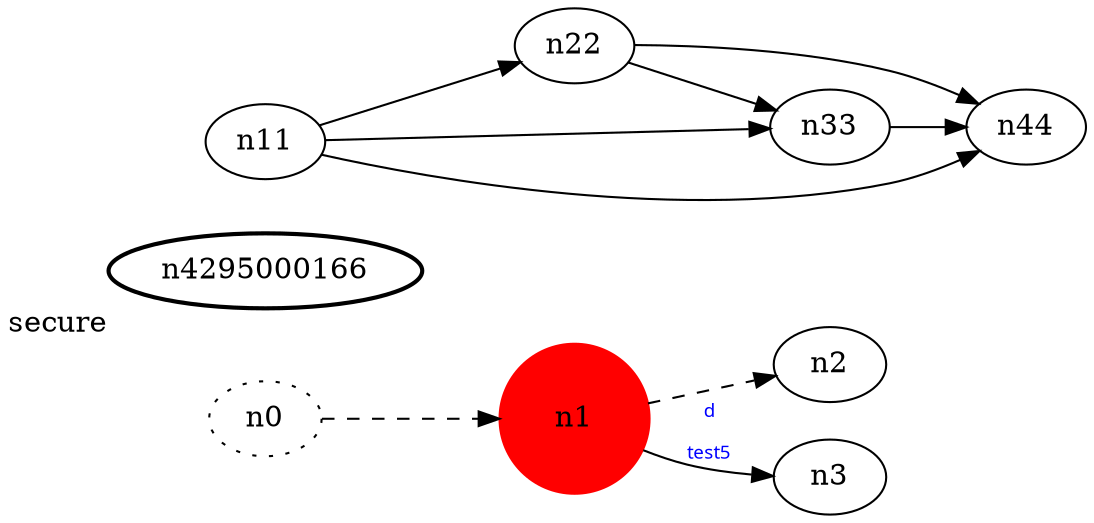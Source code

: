 digraph test5 {
	rankdir=LR;
	fontcolor=blue; /* c0; c4294967295; c0 -- c1 */
	n0 [style=dotted, fillcolor="#123456"]; // c2; c3; c2 -- c3
	n1 [height=1, width=1, color=red, style=filled];
	n4295000166 [style=bold, xlabel="secure"];
	n0 -> n1 -> n2[style=dashed];
	n1 -> n3 [fontname="comic sans", label="d\n\l\G", fontcolor=blue, fontsize=9];
	n11 -> n22;
	n11 -> n33;
	n11 -> n44;
	n22 -> n33;
	n22 -> n44;
	n33 -> n44;
}
